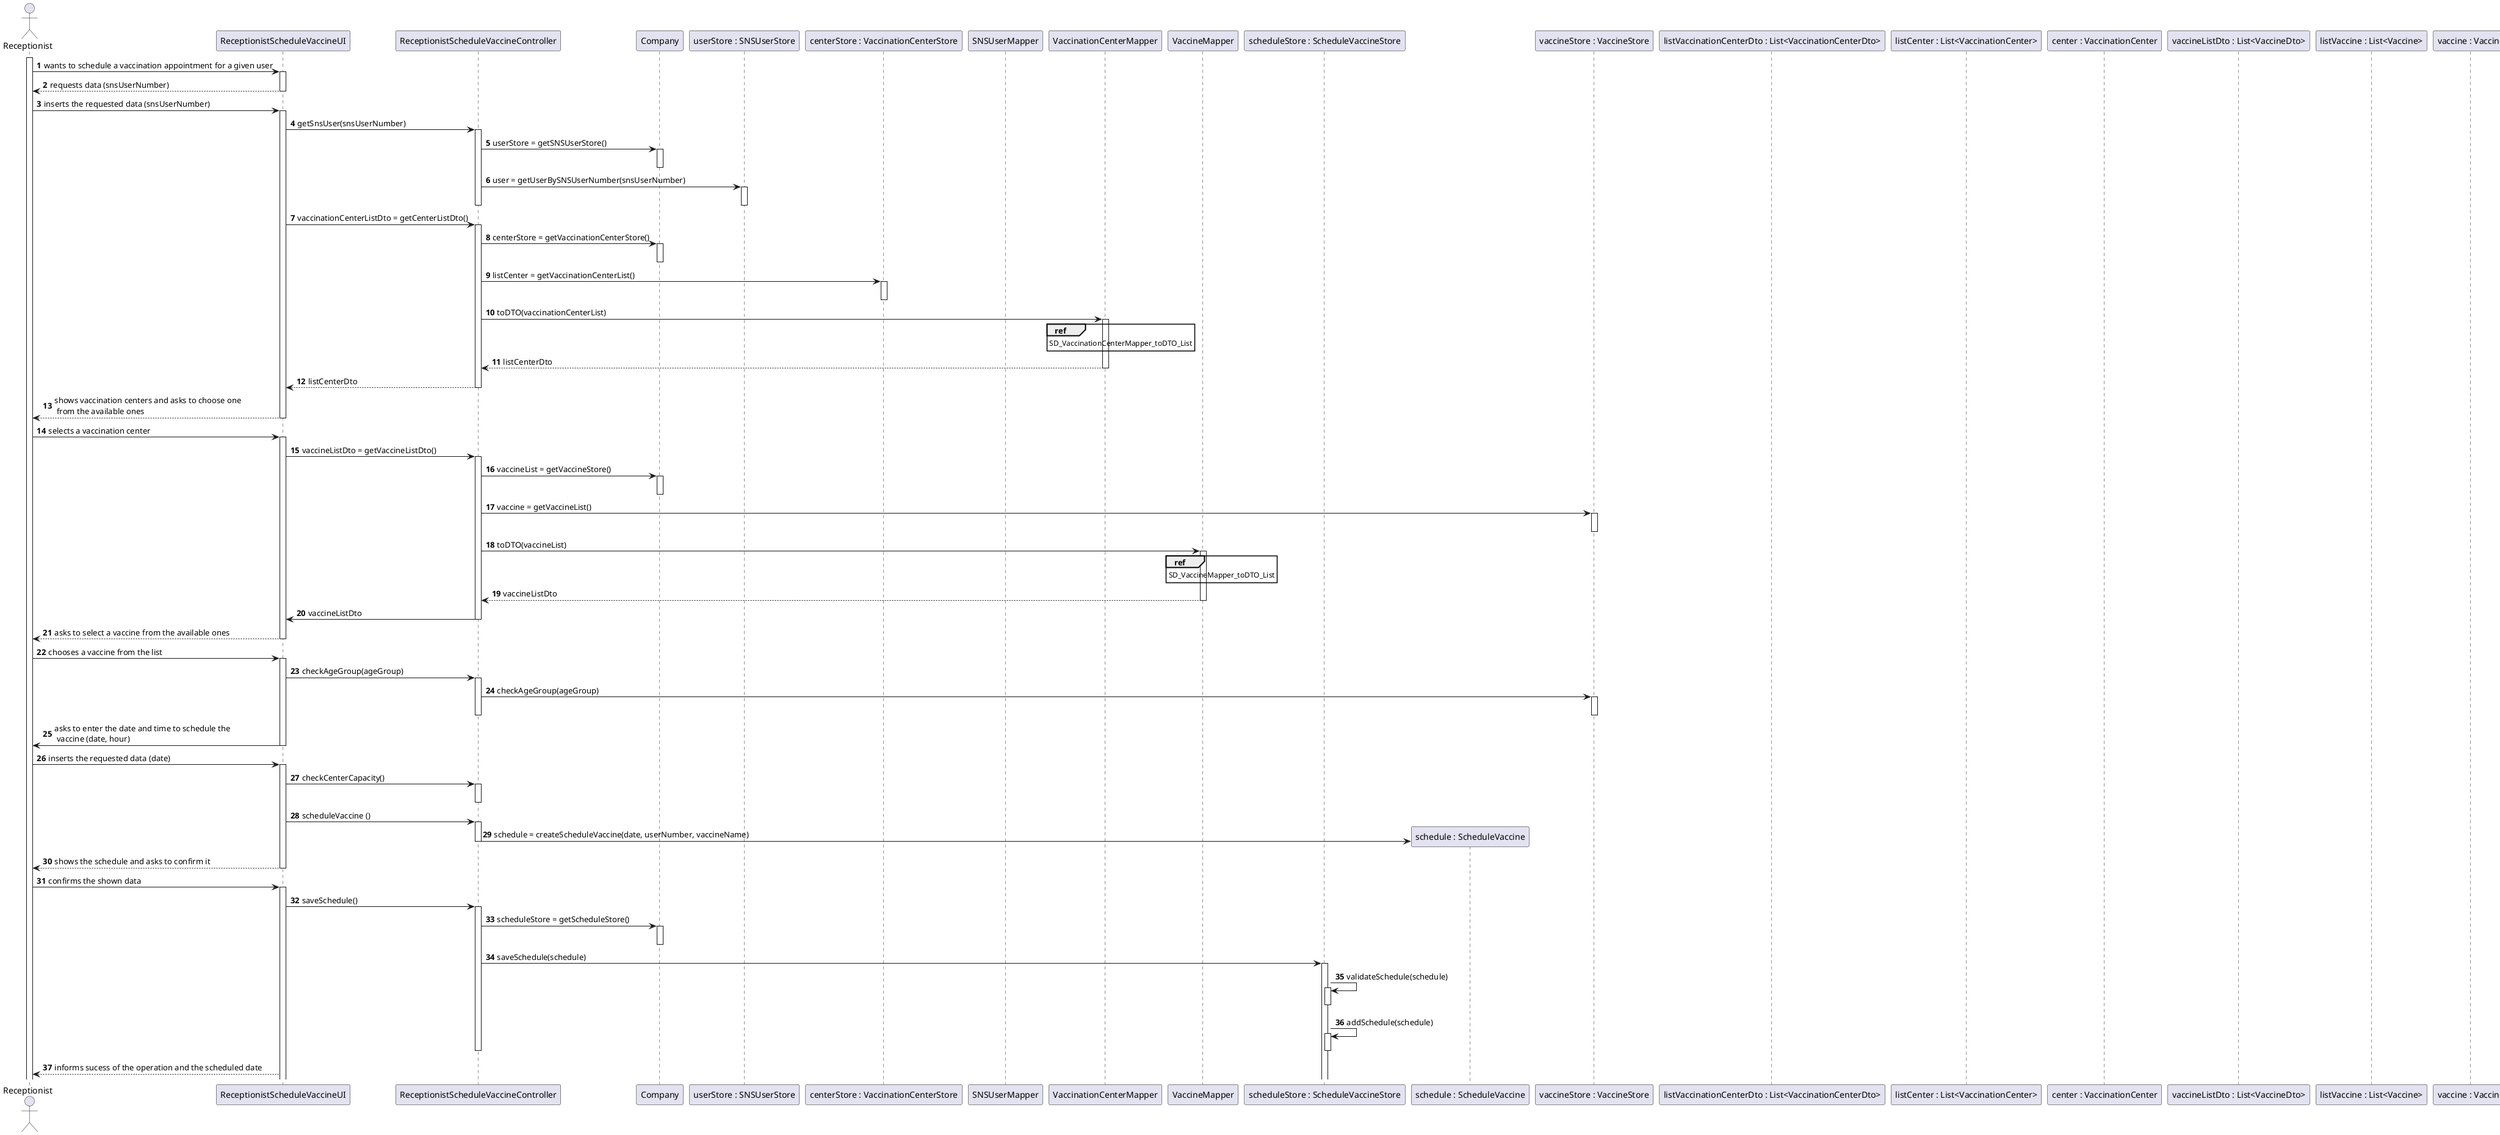 @startuml
autonumber

actor Receptionist
activate Receptionist

participant "ReceptionistScheduleVaccineUI" as ui
participant "ReceptionistScheduleVaccineController" as controller
participant "Company" as company
participant "userStore : SNSUserStore" as userStore
participant "centerStore : VaccinationCenterStore" as centerStore
participant "SNSUserMapper" as userMapper
participant "VaccinationCenterMapper" as centerMapper
participant "VaccineMapper" as vaccineMapper
participant "scheduleStore : ScheduleVaccineStore" as scheduleStore
participant "schedule : ScheduleVaccine" as scheduleVaccine
participant "vaccineStore : VaccineStore" as vaccineStore
participant "listVaccinationCenterDto : List<VaccinationCenterDto>"
participant "listCenter : List<VaccinationCenter>"
participant "center : VaccinationCenter"
participant "vaccineListDto : List<VaccineDto>"
participant "listVaccine : List<Vaccine>"
participant "vaccine : Vaccine"
participant "vaccineDto : VaccineDTO"


Receptionist -> ui : wants to schedule a vaccination appointment for a given user
activate ui
ui --> Receptionist : requests data (snsUserNumber)
deactivate ui






Receptionist -> ui : inserts the requested data (snsUserNumber)
activate ui
ui -> controller : getSnsUser(snsUserNumber)
activate controller
controller -> company : userStore = getSNSUserStore()
activate company
deactivate company
controller -> userStore : user = getUserBySNSUserNumber(snsUserNumber)
activate userStore
deactivate userStore
deactivate controller
ui -> controller : vaccinationCenterListDto = getCenterListDto()
activate controller
controller -> company : centerStore = getVaccinationCenterStore()
activate company
deactivate company
controller -> centerStore : listCenter = getVaccinationCenterList()
activate centerStore
deactivate centerStore
controller -> centerMapper : toDTO(vaccinationCenterList)
activate centerMapper
ref over centerMapper
SD_VaccinationCenterMapper_toDTO_List
end ref
centerMapper --> controller : listCenterDto
deactivate centerMapper
controller --> ui : listCenterDto
deactivate controller
ui --> Receptionist : shows vaccination centers and asks to choose one \n from the available ones
deactivate ui





Receptionist -> ui : selects a vaccination center
activate ui
ui -> controller : vaccineListDto = getVaccineListDto()
activate controller
controller -> company : vaccineList = getVaccineStore()
activate company
deactivate company
controller -> vaccineStore : vaccine = getVaccineList()
activate vaccineStore
deactivate vaccineStore
controller -> vaccineMapper : toDTO(vaccineList)
activate vaccineMapper
ref over vaccineMapper
SD_VaccineMapper_toDTO_List
end ref
vaccineMapper --> controller : vaccineListDto
deactivate vaccineMapper
controller -> ui : vaccineListDto
deactivate controller
ui --> Receptionist : asks to select a vaccine from the available ones
deactivate ui

Receptionist -> ui : chooses a vaccine from the list
activate ui
ui-> controller : checkAgeGroup(ageGroup)
activate controller
controller -> vaccineStore : checkAgeGroup(ageGroup)
activate vaccineStore
deactivate vaccineStore
deactivate controller

ui -> Receptionist : asks to enter the date and time to schedule the \n vaccine (date, hour)
deactivate ui


Receptionist -> ui : inserts the requested data (date)
activate ui
ui -> controller : checkCenterCapacity()
activate controller
deactivate controller
ui -> controller : scheduleVaccine ()
activate controller
controller -> scheduleVaccine** : schedule = createScheduleVaccine(date, userNumber, vaccineName)
deactivate controller
ui --> Receptionist : shows the schedule and asks to confirm it
deactivate ui



Receptionist -> ui : confirms the shown data
activate ui
ui -> controller : saveSchedule()
activate controller
controller -> company : scheduleStore = getScheduleStore()
activate company
deactivate company
controller -> scheduleStore : saveSchedule(schedule)
activate scheduleStore
scheduleStore -> scheduleStore : validateSchedule(schedule)
activate scheduleStore
deactivate scheduleStore
scheduleStore -> scheduleStore : addSchedule(schedule)
activate scheduleStore
deactivate scheduleStore
deactivate controller
ui --> Receptionist : informs sucess of the operation and the scheduled date

@enduml